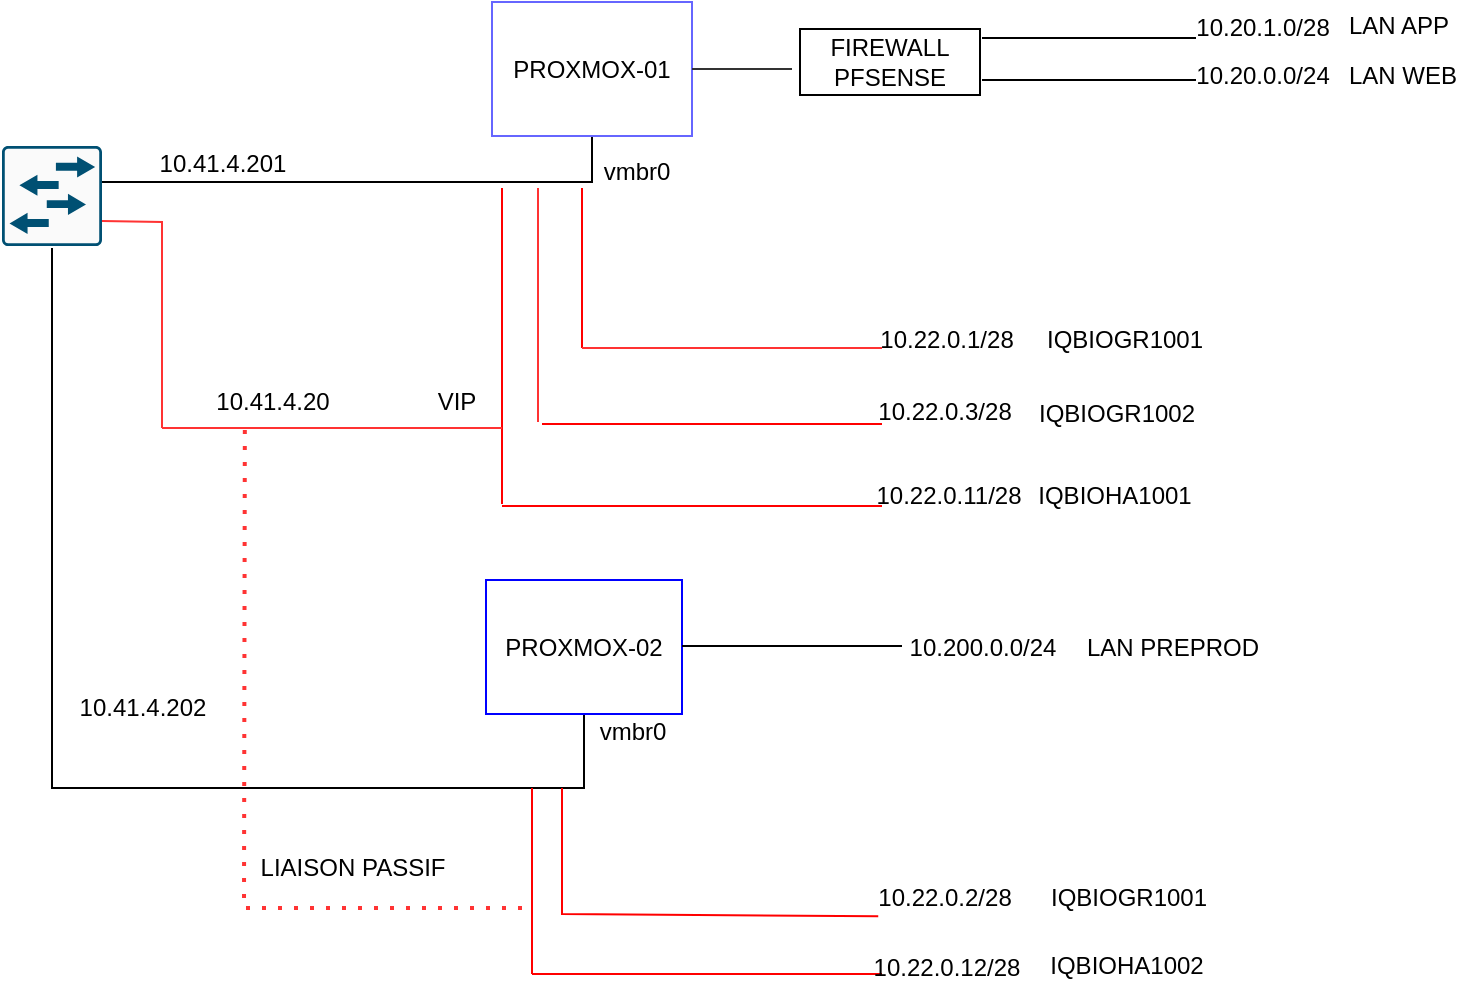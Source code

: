 <mxfile version="13.6.6" type="github">
  <diagram id="NbuawldfrQbSGaSKGCiL" name="Page-1">
    <mxGraphModel dx="1019" dy="555" grid="1" gridSize="10" guides="1" tooltips="1" connect="1" arrows="1" fold="1" page="1" pageScale="1" pageWidth="827" pageHeight="1169" math="0" shadow="0">
      <root>
        <mxCell id="0" />
        <mxCell id="1" parent="0" />
        <mxCell id="7b5YYgsL7cHkZp3JZ1fE-1" value="" style="endArrow=none;html=1;entryX=0.5;entryY=1;entryDx=0;entryDy=0;rounded=0;" edge="1" parent="1" target="7b5YYgsL7cHkZp3JZ1fE-2">
          <mxGeometry width="50" height="50" relative="1" as="geometry">
            <mxPoint x="130" y="117" as="sourcePoint" />
            <mxPoint x="360" y="117" as="targetPoint" />
            <Array as="points">
              <mxPoint x="375" y="117" />
            </Array>
          </mxGeometry>
        </mxCell>
        <mxCell id="7b5YYgsL7cHkZp3JZ1fE-2" value="PROXMOX-01" style="rounded=0;whiteSpace=wrap;html=1;strokeColor=#6666FF;" vertex="1" parent="1">
          <mxGeometry x="325" y="27" width="100" height="67" as="geometry" />
        </mxCell>
        <mxCell id="7b5YYgsL7cHkZp3JZ1fE-3" value="" style="endArrow=none;html=1;strokeColor=#FF0000;" edge="1" parent="1">
          <mxGeometry width="50" height="50" relative="1" as="geometry">
            <mxPoint x="370" y="200" as="sourcePoint" />
            <mxPoint x="370" y="120" as="targetPoint" />
          </mxGeometry>
        </mxCell>
        <mxCell id="7b5YYgsL7cHkZp3JZ1fE-4" value="" style="endArrow=none;html=1;strokeColor=#FF3333;" edge="1" parent="1">
          <mxGeometry width="50" height="50" relative="1" as="geometry">
            <mxPoint x="370" y="200" as="sourcePoint" />
            <mxPoint x="520" y="200" as="targetPoint" />
          </mxGeometry>
        </mxCell>
        <mxCell id="7b5YYgsL7cHkZp3JZ1fE-5" value="" style="endArrow=none;html=1;" edge="1" parent="1">
          <mxGeometry width="50" height="50" relative="1" as="geometry">
            <mxPoint x="570" y="45" as="sourcePoint" />
            <mxPoint x="677" y="45" as="targetPoint" />
          </mxGeometry>
        </mxCell>
        <mxCell id="7b5YYgsL7cHkZp3JZ1fE-7" value="" style="endArrow=none;html=1;strokeColor=#FF3333;" edge="1" parent="1">
          <mxGeometry width="50" height="50" relative="1" as="geometry">
            <mxPoint x="348" y="237" as="sourcePoint" />
            <mxPoint x="348" y="120" as="targetPoint" />
          </mxGeometry>
        </mxCell>
        <mxCell id="7b5YYgsL7cHkZp3JZ1fE-8" value="" style="endArrow=none;html=1;strokeColor=#FF0000;" edge="1" parent="1">
          <mxGeometry width="50" height="50" relative="1" as="geometry">
            <mxPoint x="350" y="238" as="sourcePoint" />
            <mxPoint x="520" y="238" as="targetPoint" />
          </mxGeometry>
        </mxCell>
        <mxCell id="7b5YYgsL7cHkZp3JZ1fE-11" value="" style="endArrow=none;html=1;exitX=0.5;exitY=1;exitDx=0;exitDy=0;exitPerimeter=0;rounded=0;entryX=0.5;entryY=1;entryDx=0;entryDy=0;" edge="1" parent="1" target="7b5YYgsL7cHkZp3JZ1fE-12">
          <mxGeometry width="50" height="50" relative="1" as="geometry">
            <mxPoint x="105" y="150" as="sourcePoint" />
            <mxPoint x="322" y="420" as="targetPoint" />
            <Array as="points">
              <mxPoint x="105" y="420" />
              <mxPoint x="371" y="420" />
            </Array>
          </mxGeometry>
        </mxCell>
        <mxCell id="7b5YYgsL7cHkZp3JZ1fE-12" value="PROXMOX-02" style="rounded=0;whiteSpace=wrap;html=1;strokeColor=#0000FF;" vertex="1" parent="1">
          <mxGeometry x="322" y="316" width="98" height="67" as="geometry" />
        </mxCell>
        <mxCell id="7b5YYgsL7cHkZp3JZ1fE-13" value="" style="endArrow=none;html=1;strokeColor=#FF0000;exitX=0.089;exitY=0.956;exitDx=0;exitDy=0;exitPerimeter=0;rounded=0;" edge="1" parent="1" source="7b5YYgsL7cHkZp3JZ1fE-35">
          <mxGeometry width="50" height="50" relative="1" as="geometry">
            <mxPoint x="360" y="480" as="sourcePoint" />
            <mxPoint x="360" y="420" as="targetPoint" />
            <Array as="points">
              <mxPoint x="360" y="483" />
            </Array>
          </mxGeometry>
        </mxCell>
        <mxCell id="7b5YYgsL7cHkZp3JZ1fE-16" value="" style="endArrow=none;html=1;exitX=1;exitY=0.75;exitDx=0;exitDy=0;" edge="1" parent="1">
          <mxGeometry width="50" height="50" relative="1" as="geometry">
            <mxPoint x="420" y="349" as="sourcePoint" />
            <mxPoint x="530" y="349" as="targetPoint" />
          </mxGeometry>
        </mxCell>
        <mxCell id="7b5YYgsL7cHkZp3JZ1fE-17" value="" style="endArrow=none;html=1;strokeColor=#FF0000;" edge="1" parent="1">
          <mxGeometry width="50" height="50" relative="1" as="geometry">
            <mxPoint x="345" y="513" as="sourcePoint" />
            <mxPoint x="345" y="420" as="targetPoint" />
          </mxGeometry>
        </mxCell>
        <mxCell id="7b5YYgsL7cHkZp3JZ1fE-18" value="" style="endArrow=none;html=1;strokeColor=#FF0000;" edge="1" parent="1">
          <mxGeometry width="50" height="50" relative="1" as="geometry">
            <mxPoint x="345" y="513" as="sourcePoint" />
            <mxPoint x="520" y="513" as="targetPoint" />
          </mxGeometry>
        </mxCell>
        <mxCell id="7b5YYgsL7cHkZp3JZ1fE-19" value="" style="endArrow=none;html=1;strokeColor=#FF0000;" edge="1" parent="1">
          <mxGeometry width="50" height="50" relative="1" as="geometry">
            <mxPoint x="330" y="278" as="sourcePoint" />
            <mxPoint x="330" y="120" as="targetPoint" />
          </mxGeometry>
        </mxCell>
        <mxCell id="7b5YYgsL7cHkZp3JZ1fE-20" value="" style="endArrow=none;html=1;strokeColor=#FF0000;" edge="1" parent="1">
          <mxGeometry width="50" height="50" relative="1" as="geometry">
            <mxPoint x="330" y="279" as="sourcePoint" />
            <mxPoint x="520" y="279" as="targetPoint" />
          </mxGeometry>
        </mxCell>
        <mxCell id="7b5YYgsL7cHkZp3JZ1fE-25" value="" style="endArrow=none;html=1;strokeColor=#FF3333;" edge="1" parent="1">
          <mxGeometry width="50" height="50" relative="1" as="geometry">
            <mxPoint x="160" y="240" as="sourcePoint" />
            <mxPoint x="330" y="240" as="targetPoint" />
          </mxGeometry>
        </mxCell>
        <mxCell id="7b5YYgsL7cHkZp3JZ1fE-26" value="10.41.4.201" style="text;html=1;align=center;verticalAlign=middle;resizable=0;points=[];autosize=1;" vertex="1" parent="1">
          <mxGeometry x="150" y="98" width="80" height="20" as="geometry" />
        </mxCell>
        <mxCell id="7b5YYgsL7cHkZp3JZ1fE-27" value="10.41.4.202" style="text;html=1;align=center;verticalAlign=middle;resizable=0;points=[];autosize=1;" vertex="1" parent="1">
          <mxGeometry x="110" y="370" width="80" height="20" as="geometry" />
        </mxCell>
        <mxCell id="7b5YYgsL7cHkZp3JZ1fE-28" value="10.41.4.20" style="text;html=1;align=center;verticalAlign=middle;resizable=0;points=[];autosize=1;" vertex="1" parent="1">
          <mxGeometry x="180" y="217" width="70" height="20" as="geometry" />
        </mxCell>
        <mxCell id="7b5YYgsL7cHkZp3JZ1fE-29" value="10.20.0.0/24" style="text;html=1;align=center;verticalAlign=middle;resizable=0;points=[];autosize=1;" vertex="1" parent="1">
          <mxGeometry x="670" y="53.5" width="80" height="20" as="geometry" />
        </mxCell>
        <mxCell id="7b5YYgsL7cHkZp3JZ1fE-30" value="10.20.1.0/28" style="text;html=1;align=center;verticalAlign=middle;resizable=0;points=[];autosize=1;" vertex="1" parent="1">
          <mxGeometry x="670" y="30" width="80" height="20" as="geometry" />
        </mxCell>
        <mxCell id="7b5YYgsL7cHkZp3JZ1fE-31" value="10.22.0.1/28" style="text;html=1;align=center;verticalAlign=middle;resizable=0;points=[];autosize=1;" vertex="1" parent="1">
          <mxGeometry x="512" y="186" width="80" height="20" as="geometry" />
        </mxCell>
        <mxCell id="7b5YYgsL7cHkZp3JZ1fE-32" value="10.22.0.3/28" style="text;html=1;align=center;verticalAlign=middle;resizable=0;points=[];autosize=1;" vertex="1" parent="1">
          <mxGeometry x="511" y="222" width="80" height="20" as="geometry" />
        </mxCell>
        <mxCell id="7b5YYgsL7cHkZp3JZ1fE-33" value="10.22.0.11/28" style="text;html=1;align=center;verticalAlign=middle;resizable=0;points=[];autosize=1;" vertex="1" parent="1">
          <mxGeometry x="508" y="264" width="90" height="20" as="geometry" />
        </mxCell>
        <mxCell id="7b5YYgsL7cHkZp3JZ1fE-34" value="10.200.0.0/24" style="text;html=1;align=center;verticalAlign=middle;resizable=0;points=[];autosize=1;" vertex="1" parent="1">
          <mxGeometry x="525" y="339.5" width="90" height="20" as="geometry" />
        </mxCell>
        <mxCell id="7b5YYgsL7cHkZp3JZ1fE-35" value="10.22.0.2/28" style="text;html=1;align=center;verticalAlign=middle;resizable=0;points=[];autosize=1;" vertex="1" parent="1">
          <mxGeometry x="511" y="465" width="80" height="20" as="geometry" />
        </mxCell>
        <mxCell id="7b5YYgsL7cHkZp3JZ1fE-36" value="10.22.0.12/28" style="text;html=1;align=center;verticalAlign=middle;resizable=0;points=[];autosize=1;" vertex="1" parent="1">
          <mxGeometry x="507" y="500" width="90" height="20" as="geometry" />
        </mxCell>
        <mxCell id="7b5YYgsL7cHkZp3JZ1fE-38" value="vmbr0" style="text;html=1;align=center;verticalAlign=middle;resizable=0;points=[];autosize=1;" vertex="1" parent="1">
          <mxGeometry x="372" y="102" width="50" height="20" as="geometry" />
        </mxCell>
        <mxCell id="7b5YYgsL7cHkZp3JZ1fE-39" value="vmbr0" style="text;html=1;align=center;verticalAlign=middle;resizable=0;points=[];autosize=1;" vertex="1" parent="1">
          <mxGeometry x="370" y="382" width="50" height="20" as="geometry" />
        </mxCell>
        <mxCell id="7b5YYgsL7cHkZp3JZ1fE-40" value="VIP" style="text;html=1;align=center;verticalAlign=middle;resizable=0;points=[];autosize=1;" vertex="1" parent="1">
          <mxGeometry x="292" y="217" width="30" height="20" as="geometry" />
        </mxCell>
        <mxCell id="7b5YYgsL7cHkZp3JZ1fE-42" value="" style="points=[[0.015,0.015,0],[0.985,0.015,0],[0.985,0.985,0],[0.015,0.985,0],[0.25,0,0],[0.5,0,0],[0.75,0,0],[1,0.25,0],[1,0.5,0],[1,0.75,0],[0.75,1,0],[0.5,1,0],[0.25,1,0],[0,0.75,0],[0,0.5,0],[0,0.25,0]];verticalLabelPosition=bottom;html=1;verticalAlign=top;aspect=fixed;align=center;pointerEvents=1;shape=mxgraph.cisco19.rect;prIcon=l2_switch;fillColor=#FAFAFA;strokeColor=#005073;" vertex="1" parent="1">
          <mxGeometry x="80" y="99" width="50" height="50" as="geometry" />
        </mxCell>
        <mxCell id="7b5YYgsL7cHkZp3JZ1fE-44" value="" style="endArrow=none;html=1;entryX=1;entryY=0.75;entryDx=0;entryDy=0;entryPerimeter=0;rounded=0;strokeColor=#FF3333;" edge="1" parent="1" target="7b5YYgsL7cHkZp3JZ1fE-42">
          <mxGeometry width="50" height="50" relative="1" as="geometry">
            <mxPoint x="160" y="240" as="sourcePoint" />
            <mxPoint x="160" y="130" as="targetPoint" />
            <Array as="points">
              <mxPoint x="160" y="137" />
            </Array>
          </mxGeometry>
        </mxCell>
        <mxCell id="7b5YYgsL7cHkZp3JZ1fE-45" value="" style="endArrow=none;dashed=1;html=1;dashPattern=1 3;strokeWidth=2;entryX=0.306;entryY=1.14;entryDx=0;entryDy=0;entryPerimeter=0;rounded=0;strokeColor=#FF3333;" edge="1" parent="1" target="7b5YYgsL7cHkZp3JZ1fE-28">
          <mxGeometry width="50" height="50" relative="1" as="geometry">
            <mxPoint x="340" y="480" as="sourcePoint" />
            <mxPoint x="440" y="260" as="targetPoint" />
            <Array as="points">
              <mxPoint x="201" y="480" />
            </Array>
          </mxGeometry>
        </mxCell>
        <mxCell id="7b5YYgsL7cHkZp3JZ1fE-46" value="" style="endArrow=none;html=1;strokeColor=#333333;" edge="1" parent="1">
          <mxGeometry width="50" height="50" relative="1" as="geometry">
            <mxPoint x="425" y="60.5" as="sourcePoint" />
            <mxPoint x="475" y="60.5" as="targetPoint" />
          </mxGeometry>
        </mxCell>
        <mxCell id="7b5YYgsL7cHkZp3JZ1fE-47" value="FIREWALL&lt;br&gt;PFSENSE" style="rounded=0;whiteSpace=wrap;html=1;" vertex="1" parent="1">
          <mxGeometry x="479" y="40.5" width="90" height="33" as="geometry" />
        </mxCell>
        <mxCell id="7b5YYgsL7cHkZp3JZ1fE-48" value="" style="endArrow=none;html=1;" edge="1" parent="1">
          <mxGeometry width="50" height="50" relative="1" as="geometry">
            <mxPoint x="570" y="66" as="sourcePoint" />
            <mxPoint x="677" y="66" as="targetPoint" />
          </mxGeometry>
        </mxCell>
        <mxCell id="7b5YYgsL7cHkZp3JZ1fE-54" value="IQBIOGR1001" style="text;html=1;align=center;verticalAlign=middle;resizable=0;points=[];autosize=1;" vertex="1" parent="1">
          <mxGeometry x="596" y="186" width="90" height="20" as="geometry" />
        </mxCell>
        <mxCell id="7b5YYgsL7cHkZp3JZ1fE-55" value="IQBIOGR1002" style="text;html=1;align=center;verticalAlign=middle;resizable=0;points=[];autosize=1;" vertex="1" parent="1">
          <mxGeometry x="592" y="223" width="90" height="20" as="geometry" />
        </mxCell>
        <mxCell id="7b5YYgsL7cHkZp3JZ1fE-56" value="IQBIOHA1001" style="text;html=1;align=center;verticalAlign=middle;resizable=0;points=[];autosize=1;" vertex="1" parent="1">
          <mxGeometry x="591" y="264" width="90" height="20" as="geometry" />
        </mxCell>
        <mxCell id="7b5YYgsL7cHkZp3JZ1fE-57" value="&lt;span style=&quot;color: rgba(0 , 0 , 0 , 0) ; font-family: monospace ; font-size: 0px&quot;&gt;%3CmxGraphModel%3E%3Croot%3E%3CmxCell%20id%3D%220%22%2F%3E%3CmxCell%20id%3D%221%22%20parent%3D%220%22%2F%3E%3CmxCell%20id%3D%222%22%20value%3D%22IQBIOHA1001%22%20style%3D%22text%3Bhtml%3D1%3Balign%3Dcenter%3BverticalAlign%3Dmiddle%3Bresizable%3D0%3Bpoints%3D%5B%5D%3Bautosize%3D1%3B%22%20vertex%3D%221%22%20parent%3D%221%22%3E%3CmxGeometry%20x%3D%22591%22%20y%3D%22264%22%20width%3D%2290%22%20height%3D%2220%22%20as%3D%22geometry%22%2F%3E%3C%2FmxCell%3E%3C%2Froot%3E%3C%2FmxGraphModel%3E&lt;/span&gt;" style="text;html=1;align=center;verticalAlign=middle;resizable=0;points=[];autosize=1;" vertex="1" parent="1">
          <mxGeometry x="600" y="460" width="20" height="20" as="geometry" />
        </mxCell>
        <mxCell id="7b5YYgsL7cHkZp3JZ1fE-58" value="IQBIOHA1002" style="text;html=1;align=center;verticalAlign=middle;resizable=0;points=[];autosize=1;" vertex="1" parent="1">
          <mxGeometry x="597" y="499" width="90" height="20" as="geometry" />
        </mxCell>
        <mxCell id="7b5YYgsL7cHkZp3JZ1fE-59" value="IQBIOGR1001" style="text;html=1;align=center;verticalAlign=middle;resizable=0;points=[];autosize=1;" vertex="1" parent="1">
          <mxGeometry x="598" y="465" width="90" height="20" as="geometry" />
        </mxCell>
        <mxCell id="7b5YYgsL7cHkZp3JZ1fE-61" value="LAN APP" style="text;html=1;align=center;verticalAlign=middle;resizable=0;points=[];autosize=1;" vertex="1" parent="1">
          <mxGeometry x="743" y="28.5" width="70" height="20" as="geometry" />
        </mxCell>
        <mxCell id="7b5YYgsL7cHkZp3JZ1fE-63" value="LAN WEB" style="text;html=1;align=center;verticalAlign=middle;resizable=0;points=[];autosize=1;" vertex="1" parent="1">
          <mxGeometry x="745" y="53.5" width="70" height="20" as="geometry" />
        </mxCell>
        <mxCell id="7b5YYgsL7cHkZp3JZ1fE-64" value="LAN PREPROD" style="text;html=1;align=center;verticalAlign=middle;resizable=0;points=[];autosize=1;" vertex="1" parent="1">
          <mxGeometry x="615" y="339.5" width="100" height="20" as="geometry" />
        </mxCell>
        <mxCell id="7b5YYgsL7cHkZp3JZ1fE-65" value="LIAISON PASSIF" style="text;html=1;align=center;verticalAlign=middle;resizable=0;points=[];autosize=1;" vertex="1" parent="1">
          <mxGeometry x="200" y="450" width="110" height="20" as="geometry" />
        </mxCell>
      </root>
    </mxGraphModel>
  </diagram>
</mxfile>
